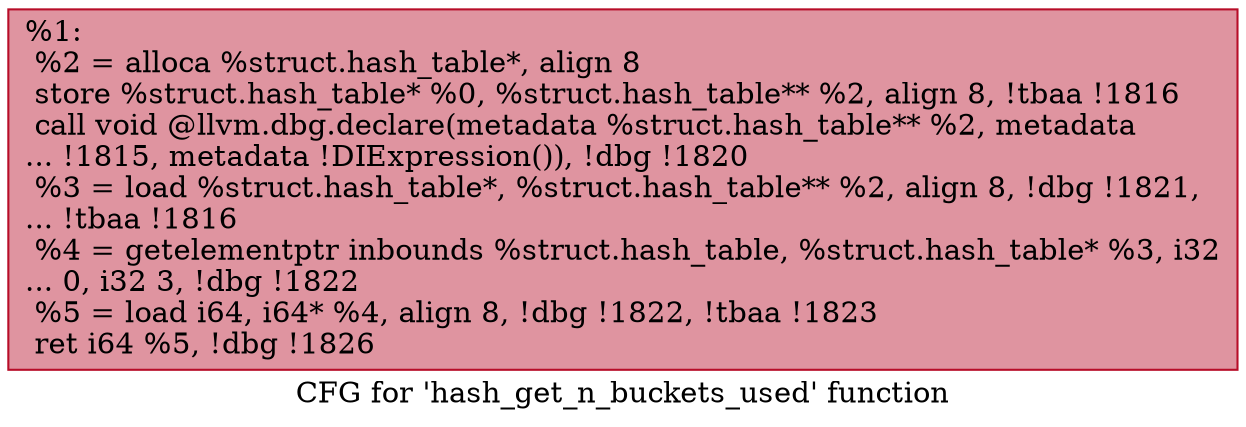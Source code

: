 digraph "CFG for 'hash_get_n_buckets_used' function" {
	label="CFG for 'hash_get_n_buckets_used' function";

	Node0x262a0d0 [shape=record,color="#b70d28ff", style=filled, fillcolor="#b70d2870",label="{%1:\l  %2 = alloca %struct.hash_table*, align 8\l  store %struct.hash_table* %0, %struct.hash_table** %2, align 8, !tbaa !1816\l  call void @llvm.dbg.declare(metadata %struct.hash_table** %2, metadata\l... !1815, metadata !DIExpression()), !dbg !1820\l  %3 = load %struct.hash_table*, %struct.hash_table** %2, align 8, !dbg !1821,\l... !tbaa !1816\l  %4 = getelementptr inbounds %struct.hash_table, %struct.hash_table* %3, i32\l... 0, i32 3, !dbg !1822\l  %5 = load i64, i64* %4, align 8, !dbg !1822, !tbaa !1823\l  ret i64 %5, !dbg !1826\l}"];
}
